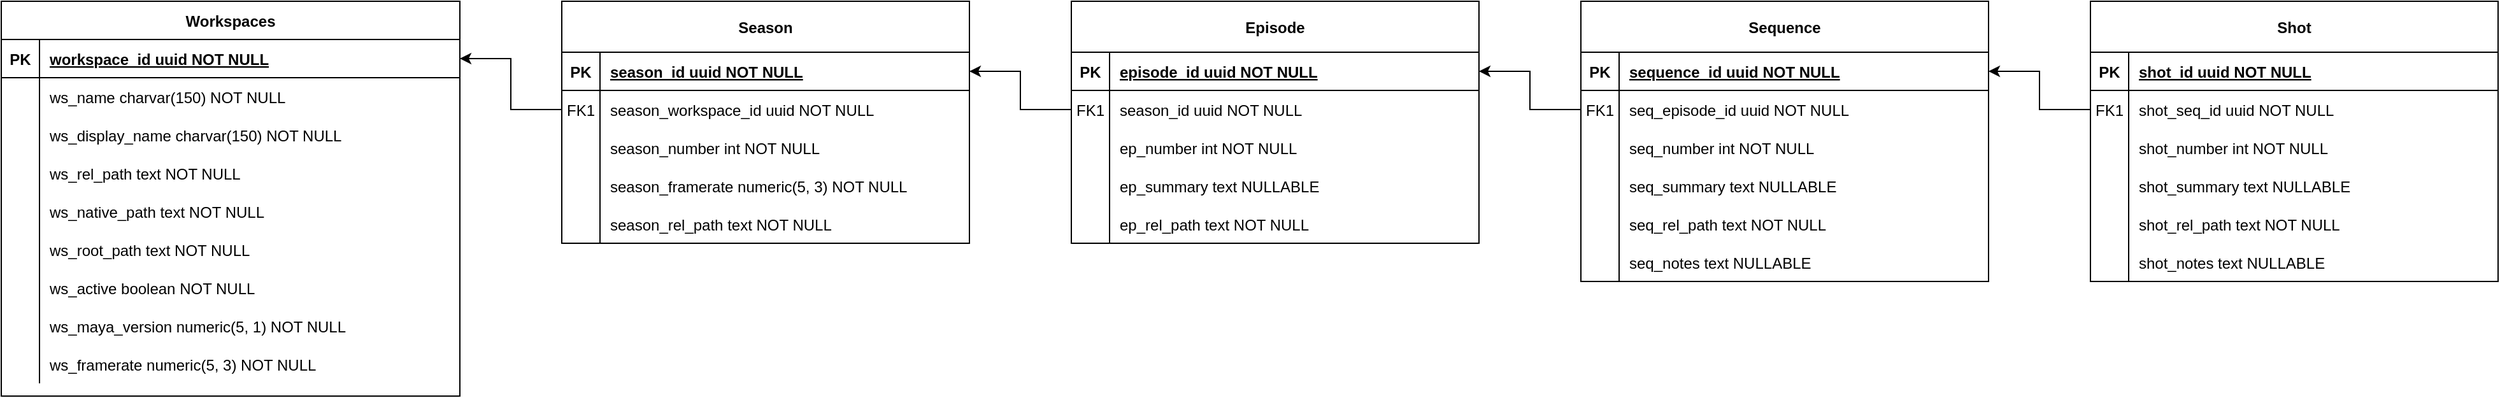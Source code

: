 <mxfile version="17.4.0" type="github">
  <diagram id="R2lEEEUBdFMjLlhIrx00" name="Page-1">
    <mxGraphModel dx="2186" dy="1084" grid="1" gridSize="10" guides="1" tooltips="1" connect="1" arrows="1" fold="1" page="1" pageScale="1" pageWidth="850" pageHeight="1100" math="0" shadow="0" extFonts="Permanent Marker^https://fonts.googleapis.com/css?family=Permanent+Marker">
      <root>
        <mxCell id="0" />
        <mxCell id="1" parent="0" />
        <mxCell id="pblL4ps_v07wqof_uRcN-4" value="Workspaces" style="shape=table;startSize=30;container=1;collapsible=1;childLayout=tableLayout;fixedRows=1;rowLines=0;fontStyle=1;align=center;resizeLast=1;" parent="1" vertex="1">
          <mxGeometry x="40" y="440" width="360" height="310" as="geometry" />
        </mxCell>
        <mxCell id="pblL4ps_v07wqof_uRcN-5" value="" style="shape=partialRectangle;collapsible=0;dropTarget=0;pointerEvents=0;fillColor=none;points=[[0,0.5],[1,0.5]];portConstraint=eastwest;top=0;left=0;right=0;bottom=1;" parent="pblL4ps_v07wqof_uRcN-4" vertex="1">
          <mxGeometry y="30" width="360" height="30" as="geometry" />
        </mxCell>
        <mxCell id="pblL4ps_v07wqof_uRcN-6" value="PK" style="shape=partialRectangle;overflow=hidden;connectable=0;fillColor=none;top=0;left=0;bottom=0;right=0;fontStyle=1;" parent="pblL4ps_v07wqof_uRcN-5" vertex="1">
          <mxGeometry width="30" height="30" as="geometry">
            <mxRectangle width="30" height="30" as="alternateBounds" />
          </mxGeometry>
        </mxCell>
        <mxCell id="pblL4ps_v07wqof_uRcN-7" value="workspace_id uuid NOT NULL" style="shape=partialRectangle;overflow=hidden;connectable=0;fillColor=none;top=0;left=0;bottom=0;right=0;align=left;spacingLeft=6;fontStyle=5;" parent="pblL4ps_v07wqof_uRcN-5" vertex="1">
          <mxGeometry x="30" width="330" height="30" as="geometry">
            <mxRectangle width="330" height="30" as="alternateBounds" />
          </mxGeometry>
        </mxCell>
        <mxCell id="pblL4ps_v07wqof_uRcN-8" value="" style="shape=partialRectangle;collapsible=0;dropTarget=0;pointerEvents=0;fillColor=none;points=[[0,0.5],[1,0.5]];portConstraint=eastwest;top=0;left=0;right=0;bottom=0;" parent="pblL4ps_v07wqof_uRcN-4" vertex="1">
          <mxGeometry y="60" width="360" height="30" as="geometry" />
        </mxCell>
        <mxCell id="pblL4ps_v07wqof_uRcN-9" value="" style="shape=partialRectangle;overflow=hidden;connectable=0;fillColor=none;top=0;left=0;bottom=0;right=0;" parent="pblL4ps_v07wqof_uRcN-8" vertex="1">
          <mxGeometry width="30" height="30" as="geometry">
            <mxRectangle width="30" height="30" as="alternateBounds" />
          </mxGeometry>
        </mxCell>
        <mxCell id="pblL4ps_v07wqof_uRcN-10" value="ws_name charvar(150) NOT NULL" style="shape=partialRectangle;overflow=hidden;connectable=0;fillColor=none;top=0;left=0;bottom=0;right=0;align=left;spacingLeft=6;" parent="pblL4ps_v07wqof_uRcN-8" vertex="1">
          <mxGeometry x="30" width="330" height="30" as="geometry">
            <mxRectangle width="330" height="30" as="alternateBounds" />
          </mxGeometry>
        </mxCell>
        <mxCell id="pblL4ps_v07wqof_uRcN-11" value="" style="shape=partialRectangle;collapsible=0;dropTarget=0;pointerEvents=0;fillColor=none;points=[[0,0.5],[1,0.5]];portConstraint=eastwest;top=0;left=0;right=0;bottom=0;" parent="pblL4ps_v07wqof_uRcN-4" vertex="1">
          <mxGeometry y="90" width="360" height="30" as="geometry" />
        </mxCell>
        <mxCell id="pblL4ps_v07wqof_uRcN-12" value="" style="shape=partialRectangle;overflow=hidden;connectable=0;fillColor=none;top=0;left=0;bottom=0;right=0;" parent="pblL4ps_v07wqof_uRcN-11" vertex="1">
          <mxGeometry width="30" height="30" as="geometry">
            <mxRectangle width="30" height="30" as="alternateBounds" />
          </mxGeometry>
        </mxCell>
        <mxCell id="pblL4ps_v07wqof_uRcN-13" value="ws_display_name charvar(150) NOT NULL" style="shape=partialRectangle;overflow=hidden;connectable=0;fillColor=none;top=0;left=0;bottom=0;right=0;align=left;spacingLeft=6;" parent="pblL4ps_v07wqof_uRcN-11" vertex="1">
          <mxGeometry x="30" width="330" height="30" as="geometry">
            <mxRectangle width="330" height="30" as="alternateBounds" />
          </mxGeometry>
        </mxCell>
        <mxCell id="pblL4ps_v07wqof_uRcN-18" value="" style="shape=partialRectangle;collapsible=0;dropTarget=0;pointerEvents=0;fillColor=none;points=[[0,0.5],[1,0.5]];portConstraint=eastwest;top=0;left=0;right=0;bottom=0;" parent="pblL4ps_v07wqof_uRcN-4" vertex="1">
          <mxGeometry y="120" width="360" height="30" as="geometry" />
        </mxCell>
        <mxCell id="pblL4ps_v07wqof_uRcN-19" value="" style="shape=partialRectangle;overflow=hidden;connectable=0;fillColor=none;top=0;left=0;bottom=0;right=0;" parent="pblL4ps_v07wqof_uRcN-18" vertex="1">
          <mxGeometry width="30" height="30" as="geometry">
            <mxRectangle width="30" height="30" as="alternateBounds" />
          </mxGeometry>
        </mxCell>
        <mxCell id="pblL4ps_v07wqof_uRcN-20" value="ws_rel_path text NOT NULL" style="shape=partialRectangle;overflow=hidden;connectable=0;fillColor=none;top=0;left=0;bottom=0;right=0;align=left;spacingLeft=6;" parent="pblL4ps_v07wqof_uRcN-18" vertex="1">
          <mxGeometry x="30" width="330" height="30" as="geometry">
            <mxRectangle width="330" height="30" as="alternateBounds" />
          </mxGeometry>
        </mxCell>
        <mxCell id="pblL4ps_v07wqof_uRcN-21" value="" style="shape=partialRectangle;collapsible=0;dropTarget=0;pointerEvents=0;fillColor=none;points=[[0,0.5],[1,0.5]];portConstraint=eastwest;top=0;left=0;right=0;bottom=0;" parent="pblL4ps_v07wqof_uRcN-4" vertex="1">
          <mxGeometry y="150" width="360" height="30" as="geometry" />
        </mxCell>
        <mxCell id="pblL4ps_v07wqof_uRcN-22" value="" style="shape=partialRectangle;overflow=hidden;connectable=0;fillColor=none;top=0;left=0;bottom=0;right=0;" parent="pblL4ps_v07wqof_uRcN-21" vertex="1">
          <mxGeometry width="30" height="30" as="geometry">
            <mxRectangle width="30" height="30" as="alternateBounds" />
          </mxGeometry>
        </mxCell>
        <mxCell id="pblL4ps_v07wqof_uRcN-23" value="ws_native_path text NOT NULL" style="shape=partialRectangle;overflow=hidden;connectable=0;fillColor=none;top=0;left=0;bottom=0;right=0;align=left;spacingLeft=6;" parent="pblL4ps_v07wqof_uRcN-21" vertex="1">
          <mxGeometry x="30" width="330" height="30" as="geometry">
            <mxRectangle width="330" height="30" as="alternateBounds" />
          </mxGeometry>
        </mxCell>
        <mxCell id="pblL4ps_v07wqof_uRcN-24" value="" style="shape=partialRectangle;collapsible=0;dropTarget=0;pointerEvents=0;fillColor=none;points=[[0,0.5],[1,0.5]];portConstraint=eastwest;top=0;left=0;right=0;bottom=0;" parent="pblL4ps_v07wqof_uRcN-4" vertex="1">
          <mxGeometry y="180" width="360" height="30" as="geometry" />
        </mxCell>
        <mxCell id="pblL4ps_v07wqof_uRcN-25" value="" style="shape=partialRectangle;overflow=hidden;connectable=0;fillColor=none;top=0;left=0;bottom=0;right=0;" parent="pblL4ps_v07wqof_uRcN-24" vertex="1">
          <mxGeometry width="30" height="30" as="geometry">
            <mxRectangle width="30" height="30" as="alternateBounds" />
          </mxGeometry>
        </mxCell>
        <mxCell id="pblL4ps_v07wqof_uRcN-26" value="ws_root_path text NOT NULL" style="shape=partialRectangle;overflow=hidden;connectable=0;fillColor=none;top=0;left=0;bottom=0;right=0;align=left;spacingLeft=6;" parent="pblL4ps_v07wqof_uRcN-24" vertex="1">
          <mxGeometry x="30" width="330" height="30" as="geometry">
            <mxRectangle width="330" height="30" as="alternateBounds" />
          </mxGeometry>
        </mxCell>
        <mxCell id="pblL4ps_v07wqof_uRcN-27" value="" style="shape=partialRectangle;collapsible=0;dropTarget=0;pointerEvents=0;fillColor=none;points=[[0,0.5],[1,0.5]];portConstraint=eastwest;top=0;left=0;right=0;bottom=0;" parent="pblL4ps_v07wqof_uRcN-4" vertex="1">
          <mxGeometry y="210" width="360" height="30" as="geometry" />
        </mxCell>
        <mxCell id="pblL4ps_v07wqof_uRcN-28" value="" style="shape=partialRectangle;overflow=hidden;connectable=0;fillColor=none;top=0;left=0;bottom=0;right=0;" parent="pblL4ps_v07wqof_uRcN-27" vertex="1">
          <mxGeometry width="30" height="30" as="geometry">
            <mxRectangle width="30" height="30" as="alternateBounds" />
          </mxGeometry>
        </mxCell>
        <mxCell id="pblL4ps_v07wqof_uRcN-29" value="ws_active boolean NOT NULL" style="shape=partialRectangle;overflow=hidden;connectable=0;fillColor=none;top=0;left=0;bottom=0;right=0;align=left;spacingLeft=6;" parent="pblL4ps_v07wqof_uRcN-27" vertex="1">
          <mxGeometry x="30" width="330" height="30" as="geometry">
            <mxRectangle width="330" height="30" as="alternateBounds" />
          </mxGeometry>
        </mxCell>
        <mxCell id="pblL4ps_v07wqof_uRcN-30" value="" style="shape=partialRectangle;collapsible=0;dropTarget=0;pointerEvents=0;fillColor=none;points=[[0,0.5],[1,0.5]];portConstraint=eastwest;top=0;left=0;right=0;bottom=0;" parent="pblL4ps_v07wqof_uRcN-4" vertex="1">
          <mxGeometry y="240" width="360" height="30" as="geometry" />
        </mxCell>
        <mxCell id="pblL4ps_v07wqof_uRcN-31" value="" style="shape=partialRectangle;overflow=hidden;connectable=0;fillColor=none;top=0;left=0;bottom=0;right=0;" parent="pblL4ps_v07wqof_uRcN-30" vertex="1">
          <mxGeometry width="30" height="30" as="geometry">
            <mxRectangle width="30" height="30" as="alternateBounds" />
          </mxGeometry>
        </mxCell>
        <mxCell id="pblL4ps_v07wqof_uRcN-32" value="ws_maya_version numeric(5, 1) NOT NULL" style="shape=partialRectangle;overflow=hidden;connectable=0;fillColor=none;top=0;left=0;bottom=0;right=0;align=left;spacingLeft=6;" parent="pblL4ps_v07wqof_uRcN-30" vertex="1">
          <mxGeometry x="30" width="330" height="30" as="geometry">
            <mxRectangle width="330" height="30" as="alternateBounds" />
          </mxGeometry>
        </mxCell>
        <mxCell id="pblL4ps_v07wqof_uRcN-33" value="" style="shape=partialRectangle;collapsible=0;dropTarget=0;pointerEvents=0;fillColor=none;points=[[0,0.5],[1,0.5]];portConstraint=eastwest;top=0;left=0;right=0;bottom=0;" parent="pblL4ps_v07wqof_uRcN-4" vertex="1">
          <mxGeometry y="270" width="360" height="30" as="geometry" />
        </mxCell>
        <mxCell id="pblL4ps_v07wqof_uRcN-34" value="" style="shape=partialRectangle;overflow=hidden;connectable=0;fillColor=none;top=0;left=0;bottom=0;right=0;" parent="pblL4ps_v07wqof_uRcN-33" vertex="1">
          <mxGeometry width="30" height="30" as="geometry">
            <mxRectangle width="30" height="30" as="alternateBounds" />
          </mxGeometry>
        </mxCell>
        <mxCell id="pblL4ps_v07wqof_uRcN-35" value="ws_framerate numeric(5, 3) NOT NULL" style="shape=partialRectangle;overflow=hidden;connectable=0;fillColor=none;top=0;left=0;bottom=0;right=0;align=left;spacingLeft=6;" parent="pblL4ps_v07wqof_uRcN-33" vertex="1">
          <mxGeometry x="30" width="330" height="30" as="geometry">
            <mxRectangle width="330" height="30" as="alternateBounds" />
          </mxGeometry>
        </mxCell>
        <mxCell id="pblL4ps_v07wqof_uRcN-36" value="Season" style="shape=table;startSize=40;container=1;collapsible=1;childLayout=tableLayout;fixedRows=1;rowLines=0;fontStyle=1;align=center;resizeLast=1;" parent="1" vertex="1">
          <mxGeometry x="480" y="440" width="320" height="190" as="geometry" />
        </mxCell>
        <mxCell id="pblL4ps_v07wqof_uRcN-37" value="" style="shape=partialRectangle;collapsible=0;dropTarget=0;pointerEvents=0;fillColor=none;points=[[0,0.5],[1,0.5]];portConstraint=eastwest;top=0;left=0;right=0;bottom=1;" parent="pblL4ps_v07wqof_uRcN-36" vertex="1">
          <mxGeometry y="40" width="320" height="30" as="geometry" />
        </mxCell>
        <mxCell id="pblL4ps_v07wqof_uRcN-38" value="PK" style="shape=partialRectangle;overflow=hidden;connectable=0;fillColor=none;top=0;left=0;bottom=0;right=0;fontStyle=1;" parent="pblL4ps_v07wqof_uRcN-37" vertex="1">
          <mxGeometry width="30" height="30" as="geometry">
            <mxRectangle width="30" height="30" as="alternateBounds" />
          </mxGeometry>
        </mxCell>
        <mxCell id="pblL4ps_v07wqof_uRcN-39" value="season_id uuid NOT NULL " style="shape=partialRectangle;overflow=hidden;connectable=0;fillColor=none;top=0;left=0;bottom=0;right=0;align=left;spacingLeft=6;fontStyle=5;" parent="pblL4ps_v07wqof_uRcN-37" vertex="1">
          <mxGeometry x="30" width="290" height="30" as="geometry">
            <mxRectangle width="290" height="30" as="alternateBounds" />
          </mxGeometry>
        </mxCell>
        <mxCell id="pblL4ps_v07wqof_uRcN-40" value="" style="shape=partialRectangle;collapsible=0;dropTarget=0;pointerEvents=0;fillColor=none;points=[[0,0.5],[1,0.5]];portConstraint=eastwest;top=0;left=0;right=0;bottom=0;" parent="pblL4ps_v07wqof_uRcN-36" vertex="1">
          <mxGeometry y="70" width="320" height="30" as="geometry" />
        </mxCell>
        <mxCell id="pblL4ps_v07wqof_uRcN-41" value="FK1" style="shape=partialRectangle;overflow=hidden;connectable=0;fillColor=none;top=0;left=0;bottom=0;right=0;" parent="pblL4ps_v07wqof_uRcN-40" vertex="1">
          <mxGeometry width="30" height="30" as="geometry">
            <mxRectangle width="30" height="30" as="alternateBounds" />
          </mxGeometry>
        </mxCell>
        <mxCell id="pblL4ps_v07wqof_uRcN-42" value="season_workspace_id uuid NOT NULL" style="shape=partialRectangle;overflow=hidden;connectable=0;fillColor=none;top=0;left=0;bottom=0;right=0;align=left;spacingLeft=6;" parent="pblL4ps_v07wqof_uRcN-40" vertex="1">
          <mxGeometry x="30" width="290" height="30" as="geometry">
            <mxRectangle width="290" height="30" as="alternateBounds" />
          </mxGeometry>
        </mxCell>
        <mxCell id="pblL4ps_v07wqof_uRcN-43" value="" style="shape=partialRectangle;collapsible=0;dropTarget=0;pointerEvents=0;fillColor=none;points=[[0,0.5],[1,0.5]];portConstraint=eastwest;top=0;left=0;right=0;bottom=0;" parent="pblL4ps_v07wqof_uRcN-36" vertex="1">
          <mxGeometry y="100" width="320" height="30" as="geometry" />
        </mxCell>
        <mxCell id="pblL4ps_v07wqof_uRcN-44" value="" style="shape=partialRectangle;overflow=hidden;connectable=0;fillColor=none;top=0;left=0;bottom=0;right=0;" parent="pblL4ps_v07wqof_uRcN-43" vertex="1">
          <mxGeometry width="30" height="30" as="geometry">
            <mxRectangle width="30" height="30" as="alternateBounds" />
          </mxGeometry>
        </mxCell>
        <mxCell id="pblL4ps_v07wqof_uRcN-45" value="season_number int NOT NULL" style="shape=partialRectangle;overflow=hidden;connectable=0;fillColor=none;top=0;left=0;bottom=0;right=0;align=left;spacingLeft=6;" parent="pblL4ps_v07wqof_uRcN-43" vertex="1">
          <mxGeometry x="30" width="290" height="30" as="geometry">
            <mxRectangle width="290" height="30" as="alternateBounds" />
          </mxGeometry>
        </mxCell>
        <mxCell id="pblL4ps_v07wqof_uRcN-47" value="" style="shape=partialRectangle;collapsible=0;dropTarget=0;pointerEvents=0;fillColor=none;points=[[0,0.5],[1,0.5]];portConstraint=eastwest;top=0;left=0;right=0;bottom=0;" parent="pblL4ps_v07wqof_uRcN-36" vertex="1">
          <mxGeometry y="130" width="320" height="30" as="geometry" />
        </mxCell>
        <mxCell id="pblL4ps_v07wqof_uRcN-48" value="" style="shape=partialRectangle;overflow=hidden;connectable=0;fillColor=none;top=0;left=0;bottom=0;right=0;" parent="pblL4ps_v07wqof_uRcN-47" vertex="1">
          <mxGeometry width="30" height="30" as="geometry">
            <mxRectangle width="30" height="30" as="alternateBounds" />
          </mxGeometry>
        </mxCell>
        <mxCell id="pblL4ps_v07wqof_uRcN-49" value="season_framerate numeric(5, 3) NOT NULL" style="shape=partialRectangle;overflow=hidden;connectable=0;fillColor=none;top=0;left=0;bottom=0;right=0;align=left;spacingLeft=6;" parent="pblL4ps_v07wqof_uRcN-47" vertex="1">
          <mxGeometry x="30" width="290" height="30" as="geometry">
            <mxRectangle width="290" height="30" as="alternateBounds" />
          </mxGeometry>
        </mxCell>
        <mxCell id="pblL4ps_v07wqof_uRcN-64" value="" style="shape=partialRectangle;collapsible=0;dropTarget=0;pointerEvents=0;fillColor=none;points=[[0,0.5],[1,0.5]];portConstraint=eastwest;top=0;left=0;right=0;bottom=0;" parent="pblL4ps_v07wqof_uRcN-36" vertex="1">
          <mxGeometry y="160" width="320" height="30" as="geometry" />
        </mxCell>
        <mxCell id="pblL4ps_v07wqof_uRcN-65" value="" style="shape=partialRectangle;overflow=hidden;connectable=0;fillColor=none;top=0;left=0;bottom=0;right=0;" parent="pblL4ps_v07wqof_uRcN-64" vertex="1">
          <mxGeometry width="30" height="30" as="geometry">
            <mxRectangle width="30" height="30" as="alternateBounds" />
          </mxGeometry>
        </mxCell>
        <mxCell id="pblL4ps_v07wqof_uRcN-66" value="season_rel_path text NOT NULL" style="shape=partialRectangle;overflow=hidden;connectable=0;fillColor=none;top=0;left=0;bottom=0;right=0;align=left;spacingLeft=6;" parent="pblL4ps_v07wqof_uRcN-64" vertex="1">
          <mxGeometry x="30" width="290" height="30" as="geometry">
            <mxRectangle width="290" height="30" as="alternateBounds" />
          </mxGeometry>
        </mxCell>
        <mxCell id="pblL4ps_v07wqof_uRcN-46" style="edgeStyle=orthogonalEdgeStyle;rounded=0;orthogonalLoop=1;jettySize=auto;html=1;" parent="1" source="pblL4ps_v07wqof_uRcN-40" target="pblL4ps_v07wqof_uRcN-5" edge="1">
          <mxGeometry relative="1" as="geometry" />
        </mxCell>
        <mxCell id="pblL4ps_v07wqof_uRcN-50" value="Episode" style="shape=table;startSize=40;container=1;collapsible=1;childLayout=tableLayout;fixedRows=1;rowLines=0;fontStyle=1;align=center;resizeLast=1;" parent="1" vertex="1">
          <mxGeometry x="880" y="440" width="320" height="190" as="geometry" />
        </mxCell>
        <mxCell id="pblL4ps_v07wqof_uRcN-51" value="" style="shape=partialRectangle;collapsible=0;dropTarget=0;pointerEvents=0;fillColor=none;points=[[0,0.5],[1,0.5]];portConstraint=eastwest;top=0;left=0;right=0;bottom=1;" parent="pblL4ps_v07wqof_uRcN-50" vertex="1">
          <mxGeometry y="40" width="320" height="30" as="geometry" />
        </mxCell>
        <mxCell id="pblL4ps_v07wqof_uRcN-52" value="PK" style="shape=partialRectangle;overflow=hidden;connectable=0;fillColor=none;top=0;left=0;bottom=0;right=0;fontStyle=1;" parent="pblL4ps_v07wqof_uRcN-51" vertex="1">
          <mxGeometry width="30" height="30" as="geometry">
            <mxRectangle width="30" height="30" as="alternateBounds" />
          </mxGeometry>
        </mxCell>
        <mxCell id="pblL4ps_v07wqof_uRcN-53" value="episode_id uuid NOT NULL " style="shape=partialRectangle;overflow=hidden;connectable=0;fillColor=none;top=0;left=0;bottom=0;right=0;align=left;spacingLeft=6;fontStyle=5;" parent="pblL4ps_v07wqof_uRcN-51" vertex="1">
          <mxGeometry x="30" width="290" height="30" as="geometry">
            <mxRectangle width="290" height="30" as="alternateBounds" />
          </mxGeometry>
        </mxCell>
        <mxCell id="pblL4ps_v07wqof_uRcN-54" value="" style="shape=partialRectangle;collapsible=0;dropTarget=0;pointerEvents=0;fillColor=none;points=[[0,0.5],[1,0.5]];portConstraint=eastwest;top=0;left=0;right=0;bottom=0;" parent="pblL4ps_v07wqof_uRcN-50" vertex="1">
          <mxGeometry y="70" width="320" height="30" as="geometry" />
        </mxCell>
        <mxCell id="pblL4ps_v07wqof_uRcN-55" value="FK1" style="shape=partialRectangle;overflow=hidden;connectable=0;fillColor=none;top=0;left=0;bottom=0;right=0;" parent="pblL4ps_v07wqof_uRcN-54" vertex="1">
          <mxGeometry width="30" height="30" as="geometry">
            <mxRectangle width="30" height="30" as="alternateBounds" />
          </mxGeometry>
        </mxCell>
        <mxCell id="pblL4ps_v07wqof_uRcN-56" value="season_id uuid NOT NULL" style="shape=partialRectangle;overflow=hidden;connectable=0;fillColor=none;top=0;left=0;bottom=0;right=0;align=left;spacingLeft=6;" parent="pblL4ps_v07wqof_uRcN-54" vertex="1">
          <mxGeometry x="30" width="290" height="30" as="geometry">
            <mxRectangle width="290" height="30" as="alternateBounds" />
          </mxGeometry>
        </mxCell>
        <mxCell id="pblL4ps_v07wqof_uRcN-57" value="" style="shape=partialRectangle;collapsible=0;dropTarget=0;pointerEvents=0;fillColor=none;points=[[0,0.5],[1,0.5]];portConstraint=eastwest;top=0;left=0;right=0;bottom=0;" parent="pblL4ps_v07wqof_uRcN-50" vertex="1">
          <mxGeometry y="100" width="320" height="30" as="geometry" />
        </mxCell>
        <mxCell id="pblL4ps_v07wqof_uRcN-58" value="" style="shape=partialRectangle;overflow=hidden;connectable=0;fillColor=none;top=0;left=0;bottom=0;right=0;" parent="pblL4ps_v07wqof_uRcN-57" vertex="1">
          <mxGeometry width="30" height="30" as="geometry">
            <mxRectangle width="30" height="30" as="alternateBounds" />
          </mxGeometry>
        </mxCell>
        <mxCell id="pblL4ps_v07wqof_uRcN-59" value="ep_number int NOT NULL" style="shape=partialRectangle;overflow=hidden;connectable=0;fillColor=none;top=0;left=0;bottom=0;right=0;align=left;spacingLeft=6;" parent="pblL4ps_v07wqof_uRcN-57" vertex="1">
          <mxGeometry x="30" width="290" height="30" as="geometry">
            <mxRectangle width="290" height="30" as="alternateBounds" />
          </mxGeometry>
        </mxCell>
        <mxCell id="pblL4ps_v07wqof_uRcN-60" value="" style="shape=partialRectangle;collapsible=0;dropTarget=0;pointerEvents=0;fillColor=none;points=[[0,0.5],[1,0.5]];portConstraint=eastwest;top=0;left=0;right=0;bottom=0;" parent="pblL4ps_v07wqof_uRcN-50" vertex="1">
          <mxGeometry y="130" width="320" height="30" as="geometry" />
        </mxCell>
        <mxCell id="pblL4ps_v07wqof_uRcN-61" value="" style="shape=partialRectangle;overflow=hidden;connectable=0;fillColor=none;top=0;left=0;bottom=0;right=0;" parent="pblL4ps_v07wqof_uRcN-60" vertex="1">
          <mxGeometry width="30" height="30" as="geometry">
            <mxRectangle width="30" height="30" as="alternateBounds" />
          </mxGeometry>
        </mxCell>
        <mxCell id="pblL4ps_v07wqof_uRcN-62" value="ep_summary text NULLABLE" style="shape=partialRectangle;overflow=hidden;connectable=0;fillColor=none;top=0;left=0;bottom=0;right=0;align=left;spacingLeft=6;" parent="pblL4ps_v07wqof_uRcN-60" vertex="1">
          <mxGeometry x="30" width="290" height="30" as="geometry">
            <mxRectangle width="290" height="30" as="alternateBounds" />
          </mxGeometry>
        </mxCell>
        <mxCell id="pblL4ps_v07wqof_uRcN-80" value="" style="shape=partialRectangle;collapsible=0;dropTarget=0;pointerEvents=0;fillColor=none;points=[[0,0.5],[1,0.5]];portConstraint=eastwest;top=0;left=0;right=0;bottom=0;" parent="pblL4ps_v07wqof_uRcN-50" vertex="1">
          <mxGeometry y="160" width="320" height="30" as="geometry" />
        </mxCell>
        <mxCell id="pblL4ps_v07wqof_uRcN-81" value="" style="shape=partialRectangle;overflow=hidden;connectable=0;fillColor=none;top=0;left=0;bottom=0;right=0;" parent="pblL4ps_v07wqof_uRcN-80" vertex="1">
          <mxGeometry width="30" height="30" as="geometry">
            <mxRectangle width="30" height="30" as="alternateBounds" />
          </mxGeometry>
        </mxCell>
        <mxCell id="pblL4ps_v07wqof_uRcN-82" value="ep_rel_path text NOT NULL" style="shape=partialRectangle;overflow=hidden;connectable=0;fillColor=none;top=0;left=0;bottom=0;right=0;align=left;spacingLeft=6;" parent="pblL4ps_v07wqof_uRcN-80" vertex="1">
          <mxGeometry x="30" width="290" height="30" as="geometry">
            <mxRectangle width="290" height="30" as="alternateBounds" />
          </mxGeometry>
        </mxCell>
        <mxCell id="pblL4ps_v07wqof_uRcN-63" style="edgeStyle=orthogonalEdgeStyle;rounded=0;orthogonalLoop=1;jettySize=auto;html=1;entryX=1;entryY=0.5;entryDx=0;entryDy=0;" parent="1" source="pblL4ps_v07wqof_uRcN-54" target="pblL4ps_v07wqof_uRcN-37" edge="1">
          <mxGeometry relative="1" as="geometry" />
        </mxCell>
        <mxCell id="B3RReDfG2pu2gniumngo-1" value="Sequence" style="shape=table;startSize=40;container=1;collapsible=1;childLayout=tableLayout;fixedRows=1;rowLines=0;fontStyle=1;align=center;resizeLast=1;" vertex="1" parent="1">
          <mxGeometry x="1280" y="440" width="320" height="220" as="geometry" />
        </mxCell>
        <mxCell id="B3RReDfG2pu2gniumngo-2" value="" style="shape=partialRectangle;collapsible=0;dropTarget=0;pointerEvents=0;fillColor=none;points=[[0,0.5],[1,0.5]];portConstraint=eastwest;top=0;left=0;right=0;bottom=1;" vertex="1" parent="B3RReDfG2pu2gniumngo-1">
          <mxGeometry y="40" width="320" height="30" as="geometry" />
        </mxCell>
        <mxCell id="B3RReDfG2pu2gniumngo-3" value="PK" style="shape=partialRectangle;overflow=hidden;connectable=0;fillColor=none;top=0;left=0;bottom=0;right=0;fontStyle=1;" vertex="1" parent="B3RReDfG2pu2gniumngo-2">
          <mxGeometry width="30" height="30" as="geometry">
            <mxRectangle width="30" height="30" as="alternateBounds" />
          </mxGeometry>
        </mxCell>
        <mxCell id="B3RReDfG2pu2gniumngo-4" value="sequence_id uuid NOT NULL " style="shape=partialRectangle;overflow=hidden;connectable=0;fillColor=none;top=0;left=0;bottom=0;right=0;align=left;spacingLeft=6;fontStyle=5;" vertex="1" parent="B3RReDfG2pu2gniumngo-2">
          <mxGeometry x="30" width="290" height="30" as="geometry">
            <mxRectangle width="290" height="30" as="alternateBounds" />
          </mxGeometry>
        </mxCell>
        <mxCell id="B3RReDfG2pu2gniumngo-5" value="" style="shape=partialRectangle;collapsible=0;dropTarget=0;pointerEvents=0;fillColor=none;points=[[0,0.5],[1,0.5]];portConstraint=eastwest;top=0;left=0;right=0;bottom=0;" vertex="1" parent="B3RReDfG2pu2gniumngo-1">
          <mxGeometry y="70" width="320" height="30" as="geometry" />
        </mxCell>
        <mxCell id="B3RReDfG2pu2gniumngo-6" value="FK1" style="shape=partialRectangle;overflow=hidden;connectable=0;fillColor=none;top=0;left=0;bottom=0;right=0;" vertex="1" parent="B3RReDfG2pu2gniumngo-5">
          <mxGeometry width="30" height="30" as="geometry">
            <mxRectangle width="30" height="30" as="alternateBounds" />
          </mxGeometry>
        </mxCell>
        <mxCell id="B3RReDfG2pu2gniumngo-7" value="seq_episode_id uuid NOT NULL" style="shape=partialRectangle;overflow=hidden;connectable=0;fillColor=none;top=0;left=0;bottom=0;right=0;align=left;spacingLeft=6;" vertex="1" parent="B3RReDfG2pu2gniumngo-5">
          <mxGeometry x="30" width="290" height="30" as="geometry">
            <mxRectangle width="290" height="30" as="alternateBounds" />
          </mxGeometry>
        </mxCell>
        <mxCell id="B3RReDfG2pu2gniumngo-8" value="" style="shape=partialRectangle;collapsible=0;dropTarget=0;pointerEvents=0;fillColor=none;points=[[0,0.5],[1,0.5]];portConstraint=eastwest;top=0;left=0;right=0;bottom=0;" vertex="1" parent="B3RReDfG2pu2gniumngo-1">
          <mxGeometry y="100" width="320" height="30" as="geometry" />
        </mxCell>
        <mxCell id="B3RReDfG2pu2gniumngo-9" value="" style="shape=partialRectangle;overflow=hidden;connectable=0;fillColor=none;top=0;left=0;bottom=0;right=0;" vertex="1" parent="B3RReDfG2pu2gniumngo-8">
          <mxGeometry width="30" height="30" as="geometry">
            <mxRectangle width="30" height="30" as="alternateBounds" />
          </mxGeometry>
        </mxCell>
        <mxCell id="B3RReDfG2pu2gniumngo-10" value="seq_number int NOT NULL" style="shape=partialRectangle;overflow=hidden;connectable=0;fillColor=none;top=0;left=0;bottom=0;right=0;align=left;spacingLeft=6;" vertex="1" parent="B3RReDfG2pu2gniumngo-8">
          <mxGeometry x="30" width="290" height="30" as="geometry">
            <mxRectangle width="290" height="30" as="alternateBounds" />
          </mxGeometry>
        </mxCell>
        <mxCell id="B3RReDfG2pu2gniumngo-11" value="" style="shape=partialRectangle;collapsible=0;dropTarget=0;pointerEvents=0;fillColor=none;points=[[0,0.5],[1,0.5]];portConstraint=eastwest;top=0;left=0;right=0;bottom=0;" vertex="1" parent="B3RReDfG2pu2gniumngo-1">
          <mxGeometry y="130" width="320" height="30" as="geometry" />
        </mxCell>
        <mxCell id="B3RReDfG2pu2gniumngo-12" value="" style="shape=partialRectangle;overflow=hidden;connectable=0;fillColor=none;top=0;left=0;bottom=0;right=0;" vertex="1" parent="B3RReDfG2pu2gniumngo-11">
          <mxGeometry width="30" height="30" as="geometry">
            <mxRectangle width="30" height="30" as="alternateBounds" />
          </mxGeometry>
        </mxCell>
        <mxCell id="B3RReDfG2pu2gniumngo-13" value="seq_summary text NULLABLE" style="shape=partialRectangle;overflow=hidden;connectable=0;fillColor=none;top=0;left=0;bottom=0;right=0;align=left;spacingLeft=6;" vertex="1" parent="B3RReDfG2pu2gniumngo-11">
          <mxGeometry x="30" width="290" height="30" as="geometry">
            <mxRectangle width="290" height="30" as="alternateBounds" />
          </mxGeometry>
        </mxCell>
        <mxCell id="B3RReDfG2pu2gniumngo-14" value="" style="shape=partialRectangle;collapsible=0;dropTarget=0;pointerEvents=0;fillColor=none;points=[[0,0.5],[1,0.5]];portConstraint=eastwest;top=0;left=0;right=0;bottom=0;" vertex="1" parent="B3RReDfG2pu2gniumngo-1">
          <mxGeometry y="160" width="320" height="30" as="geometry" />
        </mxCell>
        <mxCell id="B3RReDfG2pu2gniumngo-15" value="" style="shape=partialRectangle;overflow=hidden;connectable=0;fillColor=none;top=0;left=0;bottom=0;right=0;" vertex="1" parent="B3RReDfG2pu2gniumngo-14">
          <mxGeometry width="30" height="30" as="geometry">
            <mxRectangle width="30" height="30" as="alternateBounds" />
          </mxGeometry>
        </mxCell>
        <mxCell id="B3RReDfG2pu2gniumngo-16" value="seq_rel_path text NOT NULL" style="shape=partialRectangle;overflow=hidden;connectable=0;fillColor=none;top=0;left=0;bottom=0;right=0;align=left;spacingLeft=6;" vertex="1" parent="B3RReDfG2pu2gniumngo-14">
          <mxGeometry x="30" width="290" height="30" as="geometry">
            <mxRectangle width="290" height="30" as="alternateBounds" />
          </mxGeometry>
        </mxCell>
        <mxCell id="B3RReDfG2pu2gniumngo-17" value="" style="shape=partialRectangle;collapsible=0;dropTarget=0;pointerEvents=0;fillColor=none;points=[[0,0.5],[1,0.5]];portConstraint=eastwest;top=0;left=0;right=0;bottom=0;" vertex="1" parent="B3RReDfG2pu2gniumngo-1">
          <mxGeometry y="190" width="320" height="30" as="geometry" />
        </mxCell>
        <mxCell id="B3RReDfG2pu2gniumngo-18" value="" style="shape=partialRectangle;overflow=hidden;connectable=0;fillColor=none;top=0;left=0;bottom=0;right=0;" vertex="1" parent="B3RReDfG2pu2gniumngo-17">
          <mxGeometry width="30" height="30" as="geometry">
            <mxRectangle width="30" height="30" as="alternateBounds" />
          </mxGeometry>
        </mxCell>
        <mxCell id="B3RReDfG2pu2gniumngo-19" value="seq_notes text NULLABLE" style="shape=partialRectangle;overflow=hidden;connectable=0;fillColor=none;top=0;left=0;bottom=0;right=0;align=left;spacingLeft=6;" vertex="1" parent="B3RReDfG2pu2gniumngo-17">
          <mxGeometry x="30" width="290" height="30" as="geometry">
            <mxRectangle width="290" height="30" as="alternateBounds" />
          </mxGeometry>
        </mxCell>
        <mxCell id="B3RReDfG2pu2gniumngo-20" value="Shot" style="shape=table;startSize=40;container=1;collapsible=1;childLayout=tableLayout;fixedRows=1;rowLines=0;fontStyle=1;align=center;resizeLast=1;" vertex="1" parent="1">
          <mxGeometry x="1680" y="440" width="320" height="220" as="geometry" />
        </mxCell>
        <mxCell id="B3RReDfG2pu2gniumngo-21" value="" style="shape=partialRectangle;collapsible=0;dropTarget=0;pointerEvents=0;fillColor=none;points=[[0,0.5],[1,0.5]];portConstraint=eastwest;top=0;left=0;right=0;bottom=1;" vertex="1" parent="B3RReDfG2pu2gniumngo-20">
          <mxGeometry y="40" width="320" height="30" as="geometry" />
        </mxCell>
        <mxCell id="B3RReDfG2pu2gniumngo-22" value="PK" style="shape=partialRectangle;overflow=hidden;connectable=0;fillColor=none;top=0;left=0;bottom=0;right=0;fontStyle=1;" vertex="1" parent="B3RReDfG2pu2gniumngo-21">
          <mxGeometry width="30" height="30" as="geometry">
            <mxRectangle width="30" height="30" as="alternateBounds" />
          </mxGeometry>
        </mxCell>
        <mxCell id="B3RReDfG2pu2gniumngo-23" value="shot_id uuid NOT NULL " style="shape=partialRectangle;overflow=hidden;connectable=0;fillColor=none;top=0;left=0;bottom=0;right=0;align=left;spacingLeft=6;fontStyle=5;" vertex="1" parent="B3RReDfG2pu2gniumngo-21">
          <mxGeometry x="30" width="290" height="30" as="geometry">
            <mxRectangle width="290" height="30" as="alternateBounds" />
          </mxGeometry>
        </mxCell>
        <mxCell id="B3RReDfG2pu2gniumngo-24" value="" style="shape=partialRectangle;collapsible=0;dropTarget=0;pointerEvents=0;fillColor=none;points=[[0,0.5],[1,0.5]];portConstraint=eastwest;top=0;left=0;right=0;bottom=0;" vertex="1" parent="B3RReDfG2pu2gniumngo-20">
          <mxGeometry y="70" width="320" height="30" as="geometry" />
        </mxCell>
        <mxCell id="B3RReDfG2pu2gniumngo-25" value="FK1" style="shape=partialRectangle;overflow=hidden;connectable=0;fillColor=none;top=0;left=0;bottom=0;right=0;" vertex="1" parent="B3RReDfG2pu2gniumngo-24">
          <mxGeometry width="30" height="30" as="geometry">
            <mxRectangle width="30" height="30" as="alternateBounds" />
          </mxGeometry>
        </mxCell>
        <mxCell id="B3RReDfG2pu2gniumngo-26" value="shot_seq_id uuid NOT NULL" style="shape=partialRectangle;overflow=hidden;connectable=0;fillColor=none;top=0;left=0;bottom=0;right=0;align=left;spacingLeft=6;" vertex="1" parent="B3RReDfG2pu2gniumngo-24">
          <mxGeometry x="30" width="290" height="30" as="geometry">
            <mxRectangle width="290" height="30" as="alternateBounds" />
          </mxGeometry>
        </mxCell>
        <mxCell id="B3RReDfG2pu2gniumngo-27" value="" style="shape=partialRectangle;collapsible=0;dropTarget=0;pointerEvents=0;fillColor=none;points=[[0,0.5],[1,0.5]];portConstraint=eastwest;top=0;left=0;right=0;bottom=0;" vertex="1" parent="B3RReDfG2pu2gniumngo-20">
          <mxGeometry y="100" width="320" height="30" as="geometry" />
        </mxCell>
        <mxCell id="B3RReDfG2pu2gniumngo-28" value="" style="shape=partialRectangle;overflow=hidden;connectable=0;fillColor=none;top=0;left=0;bottom=0;right=0;" vertex="1" parent="B3RReDfG2pu2gniumngo-27">
          <mxGeometry width="30" height="30" as="geometry">
            <mxRectangle width="30" height="30" as="alternateBounds" />
          </mxGeometry>
        </mxCell>
        <mxCell id="B3RReDfG2pu2gniumngo-29" value="shot_number int NOT NULL" style="shape=partialRectangle;overflow=hidden;connectable=0;fillColor=none;top=0;left=0;bottom=0;right=0;align=left;spacingLeft=6;" vertex="1" parent="B3RReDfG2pu2gniumngo-27">
          <mxGeometry x="30" width="290" height="30" as="geometry">
            <mxRectangle width="290" height="30" as="alternateBounds" />
          </mxGeometry>
        </mxCell>
        <mxCell id="B3RReDfG2pu2gniumngo-30" value="" style="shape=partialRectangle;collapsible=0;dropTarget=0;pointerEvents=0;fillColor=none;points=[[0,0.5],[1,0.5]];portConstraint=eastwest;top=0;left=0;right=0;bottom=0;" vertex="1" parent="B3RReDfG2pu2gniumngo-20">
          <mxGeometry y="130" width="320" height="30" as="geometry" />
        </mxCell>
        <mxCell id="B3RReDfG2pu2gniumngo-31" value="" style="shape=partialRectangle;overflow=hidden;connectable=0;fillColor=none;top=0;left=0;bottom=0;right=0;" vertex="1" parent="B3RReDfG2pu2gniumngo-30">
          <mxGeometry width="30" height="30" as="geometry">
            <mxRectangle width="30" height="30" as="alternateBounds" />
          </mxGeometry>
        </mxCell>
        <mxCell id="B3RReDfG2pu2gniumngo-32" value="shot_summary text NULLABLE" style="shape=partialRectangle;overflow=hidden;connectable=0;fillColor=none;top=0;left=0;bottom=0;right=0;align=left;spacingLeft=6;" vertex="1" parent="B3RReDfG2pu2gniumngo-30">
          <mxGeometry x="30" width="290" height="30" as="geometry">
            <mxRectangle width="290" height="30" as="alternateBounds" />
          </mxGeometry>
        </mxCell>
        <mxCell id="B3RReDfG2pu2gniumngo-33" value="" style="shape=partialRectangle;collapsible=0;dropTarget=0;pointerEvents=0;fillColor=none;points=[[0,0.5],[1,0.5]];portConstraint=eastwest;top=0;left=0;right=0;bottom=0;" vertex="1" parent="B3RReDfG2pu2gniumngo-20">
          <mxGeometry y="160" width="320" height="30" as="geometry" />
        </mxCell>
        <mxCell id="B3RReDfG2pu2gniumngo-34" value="" style="shape=partialRectangle;overflow=hidden;connectable=0;fillColor=none;top=0;left=0;bottom=0;right=0;" vertex="1" parent="B3RReDfG2pu2gniumngo-33">
          <mxGeometry width="30" height="30" as="geometry">
            <mxRectangle width="30" height="30" as="alternateBounds" />
          </mxGeometry>
        </mxCell>
        <mxCell id="B3RReDfG2pu2gniumngo-35" value="shot_rel_path text NOT NULL" style="shape=partialRectangle;overflow=hidden;connectable=0;fillColor=none;top=0;left=0;bottom=0;right=0;align=left;spacingLeft=6;" vertex="1" parent="B3RReDfG2pu2gniumngo-33">
          <mxGeometry x="30" width="290" height="30" as="geometry">
            <mxRectangle width="290" height="30" as="alternateBounds" />
          </mxGeometry>
        </mxCell>
        <mxCell id="B3RReDfG2pu2gniumngo-36" value="" style="shape=partialRectangle;collapsible=0;dropTarget=0;pointerEvents=0;fillColor=none;points=[[0,0.5],[1,0.5]];portConstraint=eastwest;top=0;left=0;right=0;bottom=0;" vertex="1" parent="B3RReDfG2pu2gniumngo-20">
          <mxGeometry y="190" width="320" height="30" as="geometry" />
        </mxCell>
        <mxCell id="B3RReDfG2pu2gniumngo-37" value="" style="shape=partialRectangle;overflow=hidden;connectable=0;fillColor=none;top=0;left=0;bottom=0;right=0;" vertex="1" parent="B3RReDfG2pu2gniumngo-36">
          <mxGeometry width="30" height="30" as="geometry">
            <mxRectangle width="30" height="30" as="alternateBounds" />
          </mxGeometry>
        </mxCell>
        <mxCell id="B3RReDfG2pu2gniumngo-38" value="shot_notes text NULLABLE" style="shape=partialRectangle;overflow=hidden;connectable=0;fillColor=none;top=0;left=0;bottom=0;right=0;align=left;spacingLeft=6;" vertex="1" parent="B3RReDfG2pu2gniumngo-36">
          <mxGeometry x="30" width="290" height="30" as="geometry">
            <mxRectangle width="290" height="30" as="alternateBounds" />
          </mxGeometry>
        </mxCell>
        <mxCell id="B3RReDfG2pu2gniumngo-39" style="edgeStyle=orthogonalEdgeStyle;rounded=0;orthogonalLoop=1;jettySize=auto;html=1;entryX=1;entryY=0.5;entryDx=0;entryDy=0;" edge="1" parent="1" source="B3RReDfG2pu2gniumngo-24" target="B3RReDfG2pu2gniumngo-2">
          <mxGeometry relative="1" as="geometry" />
        </mxCell>
        <mxCell id="B3RReDfG2pu2gniumngo-40" style="edgeStyle=orthogonalEdgeStyle;rounded=0;orthogonalLoop=1;jettySize=auto;html=1;entryX=1;entryY=0.5;entryDx=0;entryDy=0;" edge="1" parent="1" source="B3RReDfG2pu2gniumngo-5" target="pblL4ps_v07wqof_uRcN-51">
          <mxGeometry relative="1" as="geometry" />
        </mxCell>
      </root>
    </mxGraphModel>
  </diagram>
</mxfile>
